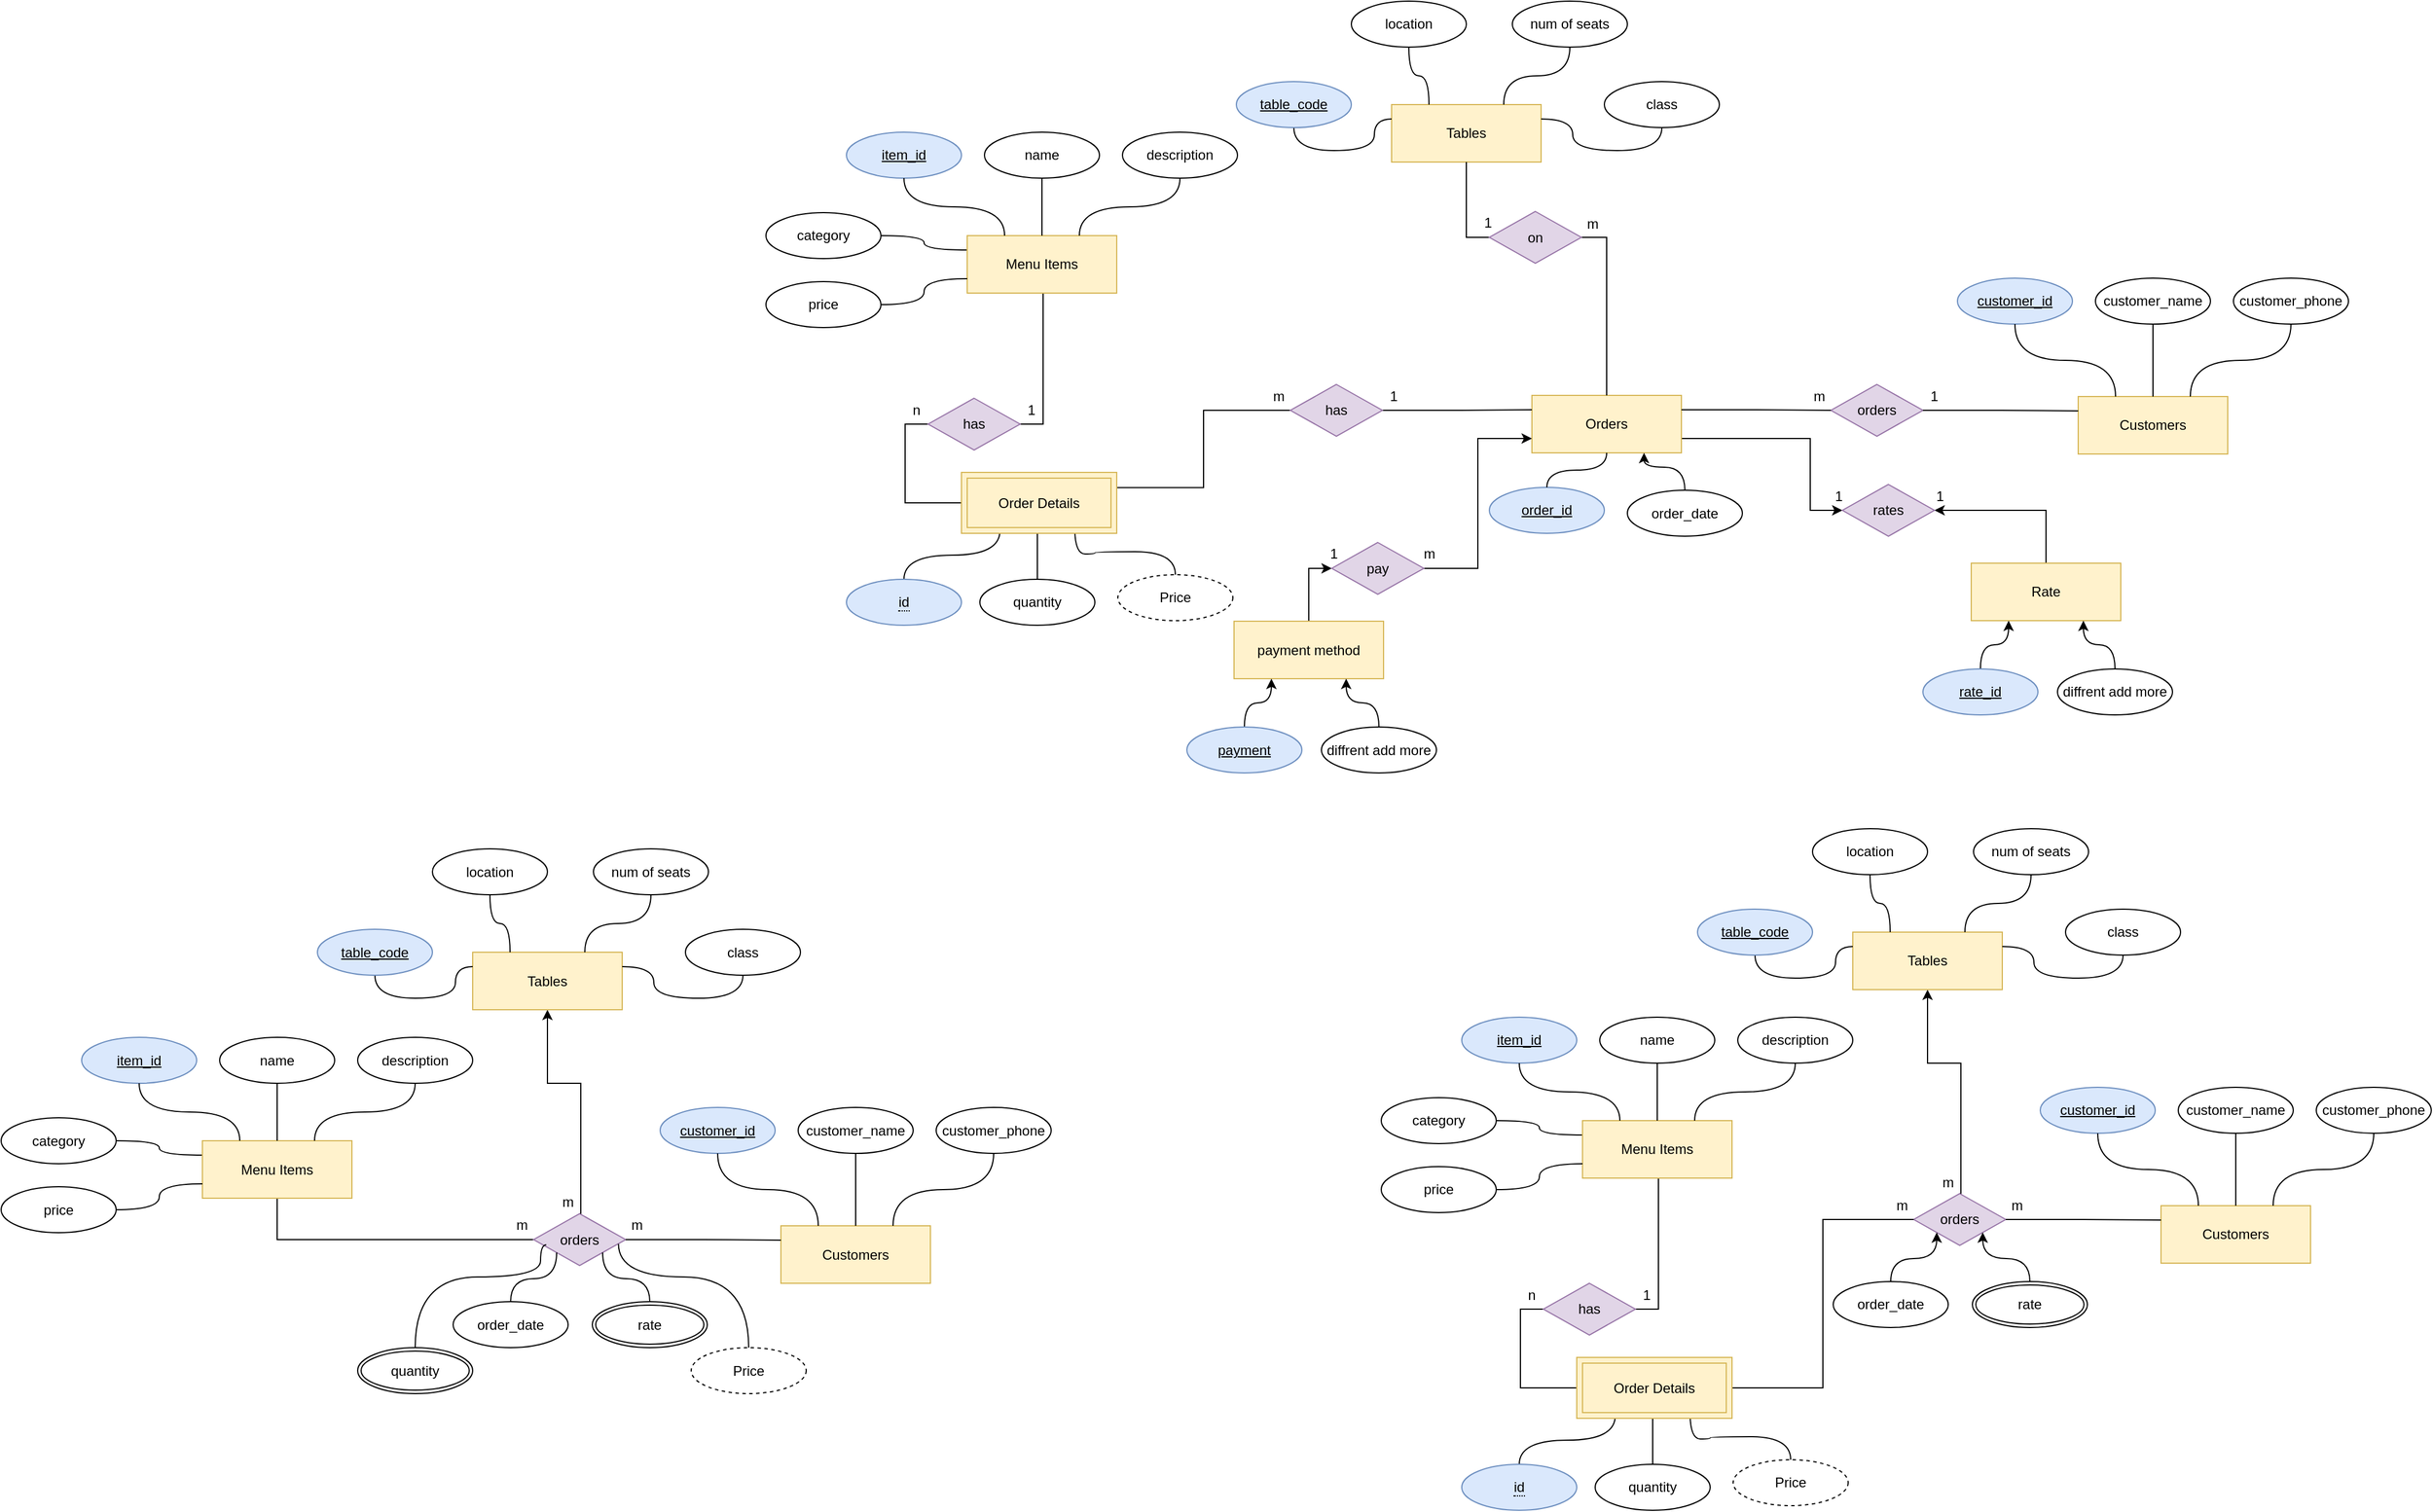 <mxfile version="24.1.0" type="github">
  <diagram name="Page-1" id="CKj48DAWiWCRyITGraYO">
    <mxGraphModel dx="3343" dy="807" grid="1" gridSize="10" guides="1" tooltips="1" connect="1" arrows="1" fold="1" page="1" pageScale="1" pageWidth="1500" pageHeight="1400" math="0" shadow="0">
      <root>
        <mxCell id="0" />
        <mxCell id="1" parent="0" />
        <mxCell id="1pBHq02dKkBtK17RjuQz-1" value="Customers" style="whiteSpace=wrap;html=1;align=center;fillColor=#fff2cc;strokeColor=#d6b656;" parent="1" vertex="1">
          <mxGeometry x="1176" y="394" width="130" height="50" as="geometry" />
        </mxCell>
        <mxCell id="1pBHq02dKkBtK17RjuQz-2" value="customer_id" style="ellipse;whiteSpace=wrap;html=1;align=center;fontStyle=4;fillColor=#dae8fc;strokeColor=#6c8ebf;" parent="1" vertex="1">
          <mxGeometry x="1071" y="291" width="100" height="40" as="geometry" />
        </mxCell>
        <mxCell id="1pBHq02dKkBtK17RjuQz-3" value="customer_name" style="ellipse;whiteSpace=wrap;html=1;align=center;" parent="1" vertex="1">
          <mxGeometry x="1191" y="291" width="100" height="40" as="geometry" />
        </mxCell>
        <mxCell id="1pBHq02dKkBtK17RjuQz-4" value="customer_phone" style="ellipse;whiteSpace=wrap;html=1;align=center;" parent="1" vertex="1">
          <mxGeometry x="1311" y="291" width="100" height="40" as="geometry" />
        </mxCell>
        <mxCell id="1pBHq02dKkBtK17RjuQz-6" value="" style="endArrow=none;html=1;rounded=0;exitX=0.5;exitY=1;exitDx=0;exitDy=0;entryX=0.25;entryY=0;entryDx=0;entryDy=0;edgeStyle=orthogonalEdgeStyle;curved=1;" parent="1" source="1pBHq02dKkBtK17RjuQz-2" target="1pBHq02dKkBtK17RjuQz-1" edge="1">
          <mxGeometry width="50" height="50" relative="1" as="geometry">
            <mxPoint x="1201" y="441" as="sourcePoint" />
            <mxPoint x="1251" y="391" as="targetPoint" />
          </mxGeometry>
        </mxCell>
        <mxCell id="1pBHq02dKkBtK17RjuQz-7" value="" style="endArrow=none;html=1;rounded=0;exitX=0.5;exitY=1;exitDx=0;exitDy=0;entryX=0.5;entryY=0;entryDx=0;entryDy=0;edgeStyle=orthogonalEdgeStyle;curved=1;" parent="1" source="1pBHq02dKkBtK17RjuQz-3" target="1pBHq02dKkBtK17RjuQz-1" edge="1">
          <mxGeometry width="50" height="50" relative="1" as="geometry">
            <mxPoint x="1201" y="441" as="sourcePoint" />
            <mxPoint x="1251" y="391" as="targetPoint" />
          </mxGeometry>
        </mxCell>
        <mxCell id="1pBHq02dKkBtK17RjuQz-8" value="" style="endArrow=none;html=1;rounded=0;exitX=0.5;exitY=1;exitDx=0;exitDy=0;entryX=0.75;entryY=0;entryDx=0;entryDy=0;edgeStyle=orthogonalEdgeStyle;curved=1;" parent="1" source="1pBHq02dKkBtK17RjuQz-4" target="1pBHq02dKkBtK17RjuQz-1" edge="1">
          <mxGeometry width="50" height="50" relative="1" as="geometry">
            <mxPoint x="1201" y="441" as="sourcePoint" />
            <mxPoint x="1251" y="391" as="targetPoint" />
          </mxGeometry>
        </mxCell>
        <mxCell id="Eqx65Gs6gH6JzsVylJfH-11" style="edgeStyle=orthogonalEdgeStyle;rounded=0;orthogonalLoop=1;jettySize=auto;html=1;exitX=1;exitY=0.75;exitDx=0;exitDy=0;entryX=0;entryY=0.5;entryDx=0;entryDy=0;" edge="1" parent="1" source="1pBHq02dKkBtK17RjuQz-9" target="Eqx65Gs6gH6JzsVylJfH-9">
          <mxGeometry relative="1" as="geometry">
            <Array as="points">
              <mxPoint x="943" y="431" />
              <mxPoint x="943" y="493" />
            </Array>
          </mxGeometry>
        </mxCell>
        <mxCell id="1pBHq02dKkBtK17RjuQz-9" value="Orders" style="whiteSpace=wrap;html=1;align=center;fillColor=#fff2cc;strokeColor=#d6b656;" parent="1" vertex="1">
          <mxGeometry x="701" y="393" width="130" height="50" as="geometry" />
        </mxCell>
        <mxCell id="1pBHq02dKkBtK17RjuQz-11" value="&lt;u&gt;order_id&lt;/u&gt;" style="ellipse;whiteSpace=wrap;html=1;align=center;fillColor=#dae8fc;strokeColor=#6c8ebf;" parent="1" vertex="1">
          <mxGeometry x="664" y="473" width="100" height="40" as="geometry" />
        </mxCell>
        <mxCell id="1pBHq02dKkBtK17RjuQz-14" value="" style="endArrow=none;html=1;rounded=0;exitX=0.5;exitY=0;exitDx=0;exitDy=0;entryX=0.5;entryY=1;entryDx=0;entryDy=0;edgeStyle=orthogonalEdgeStyle;curved=1;" parent="1" source="1pBHq02dKkBtK17RjuQz-11" target="1pBHq02dKkBtK17RjuQz-9" edge="1">
          <mxGeometry width="50" height="50" relative="1" as="geometry">
            <mxPoint x="726" y="453" as="sourcePoint" />
            <mxPoint x="776" y="403" as="targetPoint" />
          </mxGeometry>
        </mxCell>
        <mxCell id="1pBHq02dKkBtK17RjuQz-16" value="orders" style="shape=rhombus;perimeter=rhombusPerimeter;whiteSpace=wrap;html=1;align=center;fillColor=#e1d5e7;strokeColor=#9673a6;" parent="1" vertex="1">
          <mxGeometry x="961" y="383.5" width="80" height="45" as="geometry" />
        </mxCell>
        <mxCell id="1pBHq02dKkBtK17RjuQz-17" value="" style="endArrow=none;html=1;rounded=0;exitX=1;exitY=0.25;exitDx=0;exitDy=0;entryX=0;entryY=0.5;entryDx=0;entryDy=0;edgeStyle=orthogonalEdgeStyle;" parent="1" source="1pBHq02dKkBtK17RjuQz-9" target="1pBHq02dKkBtK17RjuQz-16" edge="1">
          <mxGeometry relative="1" as="geometry">
            <mxPoint x="921" y="403" as="sourcePoint" />
            <mxPoint x="1081" y="403" as="targetPoint" />
          </mxGeometry>
        </mxCell>
        <mxCell id="1pBHq02dKkBtK17RjuQz-18" value="" style="endArrow=none;html=1;rounded=0;entryX=0;entryY=0.25;entryDx=0;entryDy=0;exitX=1;exitY=0.5;exitDx=0;exitDy=0;edgeStyle=orthogonalEdgeStyle;" parent="1" source="1pBHq02dKkBtK17RjuQz-16" target="1pBHq02dKkBtK17RjuQz-1" edge="1">
          <mxGeometry relative="1" as="geometry">
            <mxPoint x="921" y="391" as="sourcePoint" />
            <mxPoint x="1081" y="391" as="targetPoint" />
          </mxGeometry>
        </mxCell>
        <mxCell id="1pBHq02dKkBtK17RjuQz-19" value="1" style="text;html=1;strokeColor=none;fillColor=none;align=center;verticalAlign=middle;whiteSpace=wrap;rounded=0;" parent="1" vertex="1">
          <mxGeometry x="1041" y="383.5" width="20" height="20" as="geometry" />
        </mxCell>
        <mxCell id="1pBHq02dKkBtK17RjuQz-22" value="m" style="text;html=1;strokeColor=none;fillColor=none;align=center;verticalAlign=middle;whiteSpace=wrap;rounded=0;" parent="1" vertex="1">
          <mxGeometry x="941" y="383.5" width="20" height="20" as="geometry" />
        </mxCell>
        <mxCell id="1pBHq02dKkBtK17RjuQz-91" style="edgeStyle=orthogonalEdgeStyle;rounded=0;orthogonalLoop=1;jettySize=auto;html=1;entryX=0;entryY=0.5;entryDx=0;entryDy=0;endArrow=none;endFill=0;exitX=0;exitY=0.5;exitDx=0;exitDy=0;" parent="1" source="1pBHq02dKkBtK17RjuQz-92" target="1pBHq02dKkBtK17RjuQz-44" edge="1">
          <mxGeometry relative="1" as="geometry">
            <mxPoint x="181" y="483" as="sourcePoint" />
          </mxGeometry>
        </mxCell>
        <mxCell id="1pBHq02dKkBtK17RjuQz-89" style="edgeStyle=orthogonalEdgeStyle;rounded=0;orthogonalLoop=1;jettySize=auto;html=1;exitX=0.5;exitY=0;exitDx=0;exitDy=0;entryX=0.25;entryY=1;entryDx=0;entryDy=0;curved=1;endArrow=none;endFill=0;" parent="1" source="1pBHq02dKkBtK17RjuQz-93" edge="1">
          <mxGeometry relative="1" as="geometry">
            <mxPoint x="151" y="549" as="sourcePoint" />
            <mxPoint x="238.5" y="510" as="targetPoint" />
          </mxGeometry>
        </mxCell>
        <mxCell id="1pBHq02dKkBtK17RjuQz-88" style="edgeStyle=orthogonalEdgeStyle;rounded=0;orthogonalLoop=1;jettySize=auto;html=1;exitX=0.5;exitY=0;exitDx=0;exitDy=0;entryX=0.5;entryY=1;entryDx=0;entryDy=0;endArrow=none;endFill=0;" parent="1" source="1pBHq02dKkBtK17RjuQz-26" edge="1">
          <mxGeometry relative="1" as="geometry">
            <mxPoint x="271" y="510" as="targetPoint" />
          </mxGeometry>
        </mxCell>
        <mxCell id="1pBHq02dKkBtK17RjuQz-26" value="quantity" style="ellipse;whiteSpace=wrap;html=1;align=center;" parent="1" vertex="1">
          <mxGeometry x="221" y="553" width="100" height="40" as="geometry" />
        </mxCell>
        <mxCell id="1pBHq02dKkBtK17RjuQz-35" style="edgeStyle=orthogonalEdgeStyle;rounded=0;orthogonalLoop=1;jettySize=auto;html=1;exitX=1;exitY=0.5;exitDx=0;exitDy=0;entryX=0;entryY=0.25;entryDx=0;entryDy=0;endArrow=none;endFill=0;" parent="1" source="1pBHq02dKkBtK17RjuQz-31" target="1pBHq02dKkBtK17RjuQz-9" edge="1">
          <mxGeometry relative="1" as="geometry">
            <mxPoint x="621" y="418.19" as="targetPoint" />
          </mxGeometry>
        </mxCell>
        <mxCell id="1pBHq02dKkBtK17RjuQz-36" style="edgeStyle=orthogonalEdgeStyle;rounded=0;orthogonalLoop=1;jettySize=auto;html=1;exitX=0;exitY=0.5;exitDx=0;exitDy=0;endArrow=none;endFill=0;entryX=1;entryY=0.25;entryDx=0;entryDy=0;" parent="1" source="1pBHq02dKkBtK17RjuQz-31" target="1pBHq02dKkBtK17RjuQz-92" edge="1">
          <mxGeometry relative="1" as="geometry">
            <mxPoint x="361" y="473" as="targetPoint" />
          </mxGeometry>
        </mxCell>
        <mxCell id="1pBHq02dKkBtK17RjuQz-31" value="has" style="shape=rhombus;perimeter=rhombusPerimeter;whiteSpace=wrap;html=1;align=center;fillColor=#e1d5e7;strokeColor=#9673a6;" parent="1" vertex="1">
          <mxGeometry x="491" y="383.5" width="80" height="45" as="geometry" />
        </mxCell>
        <mxCell id="1pBHq02dKkBtK17RjuQz-32" value="1" style="text;html=1;strokeColor=none;fillColor=none;align=center;verticalAlign=middle;whiteSpace=wrap;rounded=0;" parent="1" vertex="1">
          <mxGeometry x="571" y="383.5" width="20" height="20" as="geometry" />
        </mxCell>
        <mxCell id="1pBHq02dKkBtK17RjuQz-33" value="m" style="text;html=1;strokeColor=none;fillColor=none;align=center;verticalAlign=middle;whiteSpace=wrap;rounded=0;" parent="1" vertex="1">
          <mxGeometry x="471" y="383.5" width="20" height="20" as="geometry" />
        </mxCell>
        <mxCell id="1pBHq02dKkBtK17RjuQz-87" style="edgeStyle=orthogonalEdgeStyle;rounded=0;orthogonalLoop=1;jettySize=auto;html=1;exitX=0.5;exitY=0;exitDx=0;exitDy=0;entryX=0.75;entryY=1;entryDx=0;entryDy=0;curved=1;endArrow=none;endFill=0;" parent="1" source="1pBHq02dKkBtK17RjuQz-34" edge="1">
          <mxGeometry relative="1" as="geometry">
            <mxPoint x="303.5" y="510" as="targetPoint" />
          </mxGeometry>
        </mxCell>
        <mxCell id="1pBHq02dKkBtK17RjuQz-34" value="Price" style="ellipse;whiteSpace=wrap;html=1;align=center;dashed=1;" parent="1" vertex="1">
          <mxGeometry x="341" y="549" width="100" height="40" as="geometry" />
        </mxCell>
        <mxCell id="1pBHq02dKkBtK17RjuQz-55" style="edgeStyle=orthogonalEdgeStyle;rounded=0;orthogonalLoop=1;jettySize=auto;html=1;exitX=0;exitY=0.25;exitDx=0;exitDy=0;entryX=1;entryY=0.5;entryDx=0;entryDy=0;curved=1;endArrow=none;endFill=0;" parent="1" source="1pBHq02dKkBtK17RjuQz-37" target="1pBHq02dKkBtK17RjuQz-51" edge="1">
          <mxGeometry relative="1" as="geometry" />
        </mxCell>
        <mxCell id="1pBHq02dKkBtK17RjuQz-90" style="edgeStyle=orthogonalEdgeStyle;rounded=0;orthogonalLoop=1;jettySize=auto;html=1;exitX=0.5;exitY=1;exitDx=0;exitDy=0;entryX=1;entryY=0.5;entryDx=0;entryDy=0;endArrow=none;endFill=0;" parent="1" source="1pBHq02dKkBtK17RjuQz-37" target="1pBHq02dKkBtK17RjuQz-44" edge="1">
          <mxGeometry relative="1" as="geometry">
            <Array as="points">
              <mxPoint x="246" y="304" />
              <mxPoint x="276" y="304" />
              <mxPoint x="276" y="418" />
            </Array>
          </mxGeometry>
        </mxCell>
        <mxCell id="1pBHq02dKkBtK17RjuQz-37" value="Menu Items" style="whiteSpace=wrap;html=1;align=center;fillColor=#fff2cc;strokeColor=#d6b656;" parent="1" vertex="1">
          <mxGeometry x="210" y="254" width="130" height="50" as="geometry" />
        </mxCell>
        <mxCell id="1pBHq02dKkBtK17RjuQz-38" value="item_id" style="ellipse;whiteSpace=wrap;html=1;align=center;fontStyle=4;fillColor=#dae8fc;strokeColor=#6c8ebf;" parent="1" vertex="1">
          <mxGeometry x="105" y="164" width="100" height="40" as="geometry" />
        </mxCell>
        <mxCell id="1pBHq02dKkBtK17RjuQz-39" value="name" style="ellipse;whiteSpace=wrap;html=1;align=center;" parent="1" vertex="1">
          <mxGeometry x="225" y="164" width="100" height="40" as="geometry" />
        </mxCell>
        <mxCell id="1pBHq02dKkBtK17RjuQz-40" value="" style="endArrow=none;html=1;rounded=0;exitX=0.5;exitY=1;exitDx=0;exitDy=0;entryX=0.25;entryY=0;entryDx=0;entryDy=0;edgeStyle=orthogonalEdgeStyle;curved=1;" parent="1" source="1pBHq02dKkBtK17RjuQz-38" target="1pBHq02dKkBtK17RjuQz-37" edge="1">
          <mxGeometry width="50" height="50" relative="1" as="geometry">
            <mxPoint x="235" y="314" as="sourcePoint" />
            <mxPoint x="285" y="264" as="targetPoint" />
          </mxGeometry>
        </mxCell>
        <mxCell id="1pBHq02dKkBtK17RjuQz-41" value="" style="endArrow=none;html=1;rounded=0;exitX=0.5;exitY=1;exitDx=0;exitDy=0;entryX=0.5;entryY=0;entryDx=0;entryDy=0;edgeStyle=orthogonalEdgeStyle;curved=1;" parent="1" source="1pBHq02dKkBtK17RjuQz-39" target="1pBHq02dKkBtK17RjuQz-37" edge="1">
          <mxGeometry width="50" height="50" relative="1" as="geometry">
            <mxPoint x="235" y="314" as="sourcePoint" />
            <mxPoint x="285" y="264" as="targetPoint" />
          </mxGeometry>
        </mxCell>
        <mxCell id="1pBHq02dKkBtK17RjuQz-42" value="" style="endArrow=none;html=1;rounded=0;exitX=0.5;exitY=1;exitDx=0;exitDy=0;entryX=0.75;entryY=0;entryDx=0;entryDy=0;edgeStyle=orthogonalEdgeStyle;curved=1;" parent="1" source="1pBHq02dKkBtK17RjuQz-49" target="1pBHq02dKkBtK17RjuQz-37" edge="1">
          <mxGeometry width="50" height="50" relative="1" as="geometry">
            <mxPoint x="395.0" y="204" as="sourcePoint" />
            <mxPoint x="285" y="264" as="targetPoint" />
          </mxGeometry>
        </mxCell>
        <mxCell id="1pBHq02dKkBtK17RjuQz-44" value="has" style="shape=rhombus;perimeter=rhombusPerimeter;whiteSpace=wrap;html=1;align=center;fillColor=#e1d5e7;strokeColor=#9673a6;" parent="1" vertex="1">
          <mxGeometry x="176" y="395.5" width="80" height="45" as="geometry" />
        </mxCell>
        <mxCell id="1pBHq02dKkBtK17RjuQz-45" value="1" style="text;html=1;strokeColor=none;fillColor=none;align=center;verticalAlign=middle;whiteSpace=wrap;rounded=0;" parent="1" vertex="1">
          <mxGeometry x="256" y="395.5" width="20" height="20" as="geometry" />
        </mxCell>
        <mxCell id="1pBHq02dKkBtK17RjuQz-46" value="n" style="text;html=1;strokeColor=none;fillColor=none;align=center;verticalAlign=middle;whiteSpace=wrap;rounded=0;" parent="1" vertex="1">
          <mxGeometry x="156" y="395.5" width="20" height="20" as="geometry" />
        </mxCell>
        <mxCell id="1pBHq02dKkBtK17RjuQz-49" value="description" style="ellipse;whiteSpace=wrap;html=1;align=center;" parent="1" vertex="1">
          <mxGeometry x="345" y="164" width="100" height="40" as="geometry" />
        </mxCell>
        <mxCell id="1pBHq02dKkBtK17RjuQz-51" value="category" style="ellipse;whiteSpace=wrap;html=1;align=center;" parent="1" vertex="1">
          <mxGeometry x="35" y="234" width="100" height="40" as="geometry" />
        </mxCell>
        <mxCell id="1pBHq02dKkBtK17RjuQz-56" style="edgeStyle=orthogonalEdgeStyle;rounded=0;orthogonalLoop=1;jettySize=auto;html=1;exitX=1;exitY=0.5;exitDx=0;exitDy=0;entryX=0;entryY=0.75;entryDx=0;entryDy=0;curved=1;endArrow=none;endFill=0;" parent="1" source="1pBHq02dKkBtK17RjuQz-52" target="1pBHq02dKkBtK17RjuQz-37" edge="1">
          <mxGeometry relative="1" as="geometry" />
        </mxCell>
        <mxCell id="1pBHq02dKkBtK17RjuQz-52" value="price" style="ellipse;whiteSpace=wrap;html=1;align=center;" parent="1" vertex="1">
          <mxGeometry x="35" y="294" width="100" height="40" as="geometry" />
        </mxCell>
        <mxCell id="1pBHq02dKkBtK17RjuQz-110" style="edgeStyle=orthogonalEdgeStyle;rounded=0;orthogonalLoop=1;jettySize=auto;html=1;exitX=0.5;exitY=0;exitDx=0;exitDy=0;entryX=0.75;entryY=1;entryDx=0;entryDy=0;curved=1;" parent="1" source="1pBHq02dKkBtK17RjuQz-57" target="1pBHq02dKkBtK17RjuQz-9" edge="1">
          <mxGeometry relative="1" as="geometry" />
        </mxCell>
        <mxCell id="1pBHq02dKkBtK17RjuQz-57" value="order_date" style="ellipse;whiteSpace=wrap;html=1;align=center;" parent="1" vertex="1">
          <mxGeometry x="784" y="475.5" width="100" height="40" as="geometry" />
        </mxCell>
        <mxCell id="1pBHq02dKkBtK17RjuQz-60" value="Tables" style="whiteSpace=wrap;html=1;align=center;fillColor=#fff2cc;strokeColor=#d6b656;" parent="1" vertex="1">
          <mxGeometry x="579" y="140" width="130" height="50" as="geometry" />
        </mxCell>
        <mxCell id="1pBHq02dKkBtK17RjuQz-82" style="edgeStyle=orthogonalEdgeStyle;rounded=0;orthogonalLoop=1;jettySize=auto;html=1;exitX=0.5;exitY=1;exitDx=0;exitDy=0;entryX=0;entryY=0.25;entryDx=0;entryDy=0;curved=1;endArrow=none;endFill=0;" parent="1" source="1pBHq02dKkBtK17RjuQz-61" target="1pBHq02dKkBtK17RjuQz-60" edge="1">
          <mxGeometry relative="1" as="geometry" />
        </mxCell>
        <mxCell id="1pBHq02dKkBtK17RjuQz-61" value="table_code" style="ellipse;whiteSpace=wrap;html=1;align=center;fontStyle=4;fillColor=#dae8fc;strokeColor=#6c8ebf;" parent="1" vertex="1">
          <mxGeometry x="444" y="120" width="100" height="40" as="geometry" />
        </mxCell>
        <mxCell id="1pBHq02dKkBtK17RjuQz-83" style="edgeStyle=orthogonalEdgeStyle;rounded=0;orthogonalLoop=1;jettySize=auto;html=1;exitX=0.5;exitY=1;exitDx=0;exitDy=0;entryX=0.25;entryY=0;entryDx=0;entryDy=0;curved=1;endArrow=none;endFill=0;" parent="1" source="1pBHq02dKkBtK17RjuQz-62" target="1pBHq02dKkBtK17RjuQz-60" edge="1">
          <mxGeometry relative="1" as="geometry" />
        </mxCell>
        <mxCell id="1pBHq02dKkBtK17RjuQz-62" value="location" style="ellipse;whiteSpace=wrap;html=1;align=center;" parent="1" vertex="1">
          <mxGeometry x="544" y="50" width="100" height="40" as="geometry" />
        </mxCell>
        <mxCell id="1pBHq02dKkBtK17RjuQz-78" style="edgeStyle=orthogonalEdgeStyle;rounded=0;orthogonalLoop=1;jettySize=auto;html=1;exitX=0.5;exitY=1;exitDx=0;exitDy=0;entryX=0.75;entryY=0;entryDx=0;entryDy=0;endArrow=none;endFill=0;curved=1;" parent="1" source="1pBHq02dKkBtK17RjuQz-63" target="1pBHq02dKkBtK17RjuQz-60" edge="1">
          <mxGeometry relative="1" as="geometry" />
        </mxCell>
        <mxCell id="1pBHq02dKkBtK17RjuQz-63" value="num of seats" style="ellipse;whiteSpace=wrap;html=1;align=center;" parent="1" vertex="1">
          <mxGeometry x="684" y="50" width="100" height="40" as="geometry" />
        </mxCell>
        <mxCell id="1pBHq02dKkBtK17RjuQz-81" style="edgeStyle=orthogonalEdgeStyle;rounded=0;orthogonalLoop=1;jettySize=auto;html=1;exitX=0.5;exitY=1;exitDx=0;exitDy=0;entryX=1;entryY=0.25;entryDx=0;entryDy=0;curved=1;endArrow=none;endFill=0;" parent="1" source="1pBHq02dKkBtK17RjuQz-67" target="1pBHq02dKkBtK17RjuQz-60" edge="1">
          <mxGeometry relative="1" as="geometry" />
        </mxCell>
        <mxCell id="1pBHq02dKkBtK17RjuQz-67" value="class" style="ellipse;whiteSpace=wrap;html=1;align=center;" parent="1" vertex="1">
          <mxGeometry x="764" y="120" width="100" height="40" as="geometry" />
        </mxCell>
        <mxCell id="1pBHq02dKkBtK17RjuQz-84" style="edgeStyle=orthogonalEdgeStyle;rounded=0;orthogonalLoop=1;jettySize=auto;html=1;exitX=0;exitY=0.5;exitDx=0;exitDy=0;entryX=0.5;entryY=1;entryDx=0;entryDy=0;endArrow=none;endFill=0;" parent="1" source="1pBHq02dKkBtK17RjuQz-73" target="1pBHq02dKkBtK17RjuQz-60" edge="1">
          <mxGeometry relative="1" as="geometry" />
        </mxCell>
        <mxCell id="1pBHq02dKkBtK17RjuQz-86" style="edgeStyle=orthogonalEdgeStyle;rounded=0;orthogonalLoop=1;jettySize=auto;html=1;exitX=1;exitY=0.5;exitDx=0;exitDy=0;entryX=0.5;entryY=0;entryDx=0;entryDy=0;endArrow=none;endFill=0;" parent="1" source="1pBHq02dKkBtK17RjuQz-73" target="1pBHq02dKkBtK17RjuQz-9" edge="1">
          <mxGeometry relative="1" as="geometry" />
        </mxCell>
        <mxCell id="1pBHq02dKkBtK17RjuQz-73" value="on" style="shape=rhombus;perimeter=rhombusPerimeter;whiteSpace=wrap;html=1;align=center;fillColor=#e1d5e7;strokeColor=#9673a6;" parent="1" vertex="1">
          <mxGeometry x="664" y="233" width="80" height="45" as="geometry" />
        </mxCell>
        <mxCell id="1pBHq02dKkBtK17RjuQz-74" value="1" style="text;html=1;strokeColor=none;fillColor=none;align=center;verticalAlign=middle;whiteSpace=wrap;rounded=0;" parent="1" vertex="1">
          <mxGeometry x="653" y="233" width="20" height="20" as="geometry" />
        </mxCell>
        <mxCell id="1pBHq02dKkBtK17RjuQz-75" value="m" style="text;html=1;strokeColor=none;fillColor=none;align=center;verticalAlign=middle;whiteSpace=wrap;rounded=0;" parent="1" vertex="1">
          <mxGeometry x="744" y="234" width="20" height="20" as="geometry" />
        </mxCell>
        <mxCell id="1pBHq02dKkBtK17RjuQz-92" value="Order Details" style="shape=ext;margin=3;double=1;whiteSpace=wrap;html=1;align=center;fillColor=#fff2cc;strokeColor=#d6b656;" parent="1" vertex="1">
          <mxGeometry x="205" y="460" width="135" height="53" as="geometry" />
        </mxCell>
        <mxCell id="1pBHq02dKkBtK17RjuQz-93" value="&lt;span style=&quot;border-bottom: 1px dotted&quot;&gt;id&lt;/span&gt;" style="ellipse;whiteSpace=wrap;html=1;align=center;fillColor=#dae8fc;strokeColor=#6c8ebf;" parent="1" vertex="1">
          <mxGeometry x="105" y="553" width="100" height="40" as="geometry" />
        </mxCell>
        <mxCell id="kIKHbUtZ5n_wdD_s_o---1" value="Customers" style="whiteSpace=wrap;html=1;align=center;fillColor=#fff2cc;strokeColor=#d6b656;" parent="1" vertex="1">
          <mxGeometry x="1248" y="1098" width="130" height="50" as="geometry" />
        </mxCell>
        <mxCell id="kIKHbUtZ5n_wdD_s_o---2" value="customer_id" style="ellipse;whiteSpace=wrap;html=1;align=center;fontStyle=4;fillColor=#dae8fc;strokeColor=#6c8ebf;" parent="1" vertex="1">
          <mxGeometry x="1143" y="995" width="100" height="40" as="geometry" />
        </mxCell>
        <mxCell id="kIKHbUtZ5n_wdD_s_o---3" value="customer_name" style="ellipse;whiteSpace=wrap;html=1;align=center;" parent="1" vertex="1">
          <mxGeometry x="1263" y="995" width="100" height="40" as="geometry" />
        </mxCell>
        <mxCell id="kIKHbUtZ5n_wdD_s_o---4" value="customer_phone" style="ellipse;whiteSpace=wrap;html=1;align=center;" parent="1" vertex="1">
          <mxGeometry x="1383" y="995" width="100" height="40" as="geometry" />
        </mxCell>
        <mxCell id="kIKHbUtZ5n_wdD_s_o---5" value="" style="endArrow=none;html=1;rounded=0;exitX=0.5;exitY=1;exitDx=0;exitDy=0;entryX=0.25;entryY=0;entryDx=0;entryDy=0;edgeStyle=orthogonalEdgeStyle;curved=1;" parent="1" source="kIKHbUtZ5n_wdD_s_o---2" target="kIKHbUtZ5n_wdD_s_o---1" edge="1">
          <mxGeometry width="50" height="50" relative="1" as="geometry">
            <mxPoint x="1273" y="1145" as="sourcePoint" />
            <mxPoint x="1323" y="1095" as="targetPoint" />
          </mxGeometry>
        </mxCell>
        <mxCell id="kIKHbUtZ5n_wdD_s_o---6" value="" style="endArrow=none;html=1;rounded=0;exitX=0.5;exitY=1;exitDx=0;exitDy=0;entryX=0.5;entryY=0;entryDx=0;entryDy=0;edgeStyle=orthogonalEdgeStyle;curved=1;" parent="1" source="kIKHbUtZ5n_wdD_s_o---3" target="kIKHbUtZ5n_wdD_s_o---1" edge="1">
          <mxGeometry width="50" height="50" relative="1" as="geometry">
            <mxPoint x="1273" y="1145" as="sourcePoint" />
            <mxPoint x="1323" y="1095" as="targetPoint" />
          </mxGeometry>
        </mxCell>
        <mxCell id="kIKHbUtZ5n_wdD_s_o---7" value="" style="endArrow=none;html=1;rounded=0;exitX=0.5;exitY=1;exitDx=0;exitDy=0;entryX=0.75;entryY=0;entryDx=0;entryDy=0;edgeStyle=orthogonalEdgeStyle;curved=1;" parent="1" source="kIKHbUtZ5n_wdD_s_o---4" target="kIKHbUtZ5n_wdD_s_o---1" edge="1">
          <mxGeometry width="50" height="50" relative="1" as="geometry">
            <mxPoint x="1273" y="1145" as="sourcePoint" />
            <mxPoint x="1323" y="1095" as="targetPoint" />
          </mxGeometry>
        </mxCell>
        <mxCell id="kIKHbUtZ5n_wdD_s_o---62" style="edgeStyle=orthogonalEdgeStyle;rounded=0;orthogonalLoop=1;jettySize=auto;html=1;exitX=0.5;exitY=0;exitDx=0;exitDy=0;entryX=0.5;entryY=1;entryDx=0;entryDy=0;" parent="1" source="kIKHbUtZ5n_wdD_s_o---11" target="kIKHbUtZ5n_wdD_s_o---44" edge="1">
          <mxGeometry relative="1" as="geometry">
            <Array as="points">
              <mxPoint x="1074" y="974" />
              <mxPoint x="1045" y="974" />
            </Array>
          </mxGeometry>
        </mxCell>
        <mxCell id="kIKHbUtZ5n_wdD_s_o---11" value="orders" style="shape=rhombus;perimeter=rhombusPerimeter;whiteSpace=wrap;html=1;align=center;fillColor=#e1d5e7;strokeColor=#9673a6;" parent="1" vertex="1">
          <mxGeometry x="1033" y="1087.5" width="80" height="45" as="geometry" />
        </mxCell>
        <mxCell id="kIKHbUtZ5n_wdD_s_o---12" value="" style="endArrow=none;html=1;rounded=0;exitX=1;exitY=0.5;exitDx=0;exitDy=0;entryX=0;entryY=0.5;entryDx=0;entryDy=0;edgeStyle=orthogonalEdgeStyle;" parent="1" source="kIKHbUtZ5n_wdD_s_o---58" target="kIKHbUtZ5n_wdD_s_o---11" edge="1">
          <mxGeometry relative="1" as="geometry">
            <mxPoint x="903" y="1109.5" as="sourcePoint" />
            <mxPoint x="1153" y="1107" as="targetPoint" />
          </mxGeometry>
        </mxCell>
        <mxCell id="kIKHbUtZ5n_wdD_s_o---13" value="" style="endArrow=none;html=1;rounded=0;entryX=0;entryY=0.25;entryDx=0;entryDy=0;exitX=1;exitY=0.5;exitDx=0;exitDy=0;edgeStyle=orthogonalEdgeStyle;" parent="1" source="kIKHbUtZ5n_wdD_s_o---11" target="kIKHbUtZ5n_wdD_s_o---1" edge="1">
          <mxGeometry relative="1" as="geometry">
            <mxPoint x="993" y="1095" as="sourcePoint" />
            <mxPoint x="1153" y="1095" as="targetPoint" />
          </mxGeometry>
        </mxCell>
        <mxCell id="kIKHbUtZ5n_wdD_s_o---14" value="m" style="text;html=1;strokeColor=none;fillColor=none;align=center;verticalAlign=middle;whiteSpace=wrap;rounded=0;" parent="1" vertex="1">
          <mxGeometry x="1113" y="1087.5" width="20" height="20" as="geometry" />
        </mxCell>
        <mxCell id="kIKHbUtZ5n_wdD_s_o---15" value="m" style="text;html=1;strokeColor=none;fillColor=none;align=center;verticalAlign=middle;whiteSpace=wrap;rounded=0;" parent="1" vertex="1">
          <mxGeometry x="1053" y="1067.5" width="20" height="20" as="geometry" />
        </mxCell>
        <mxCell id="kIKHbUtZ5n_wdD_s_o---16" style="edgeStyle=orthogonalEdgeStyle;rounded=0;orthogonalLoop=1;jettySize=auto;html=1;entryX=0;entryY=0.5;entryDx=0;entryDy=0;endArrow=none;endFill=0;exitX=0;exitY=0.5;exitDx=0;exitDy=0;" parent="1" source="kIKHbUtZ5n_wdD_s_o---58" target="kIKHbUtZ5n_wdD_s_o---35" edge="1">
          <mxGeometry relative="1" as="geometry">
            <mxPoint x="716" y="1253" as="sourcePoint" />
          </mxGeometry>
        </mxCell>
        <mxCell id="kIKHbUtZ5n_wdD_s_o---17" style="edgeStyle=orthogonalEdgeStyle;rounded=0;orthogonalLoop=1;jettySize=auto;html=1;exitX=0.5;exitY=0;exitDx=0;exitDy=0;entryX=0.25;entryY=1;entryDx=0;entryDy=0;curved=1;endArrow=none;endFill=0;" parent="1" source="kIKHbUtZ5n_wdD_s_o---59" edge="1">
          <mxGeometry relative="1" as="geometry">
            <mxPoint x="686" y="1319" as="sourcePoint" />
            <mxPoint x="773.5" y="1280" as="targetPoint" />
          </mxGeometry>
        </mxCell>
        <mxCell id="kIKHbUtZ5n_wdD_s_o---18" style="edgeStyle=orthogonalEdgeStyle;rounded=0;orthogonalLoop=1;jettySize=auto;html=1;exitX=0.5;exitY=0;exitDx=0;exitDy=0;entryX=0.5;entryY=1;entryDx=0;entryDy=0;endArrow=none;endFill=0;" parent="1" source="kIKHbUtZ5n_wdD_s_o---19" edge="1">
          <mxGeometry relative="1" as="geometry">
            <mxPoint x="806" y="1280" as="targetPoint" />
          </mxGeometry>
        </mxCell>
        <mxCell id="kIKHbUtZ5n_wdD_s_o---19" value="quantity" style="ellipse;whiteSpace=wrap;html=1;align=center;" parent="1" vertex="1">
          <mxGeometry x="756" y="1323" width="100" height="40" as="geometry" />
        </mxCell>
        <mxCell id="kIKHbUtZ5n_wdD_s_o---25" style="edgeStyle=orthogonalEdgeStyle;rounded=0;orthogonalLoop=1;jettySize=auto;html=1;exitX=0.5;exitY=0;exitDx=0;exitDy=0;entryX=0.75;entryY=1;entryDx=0;entryDy=0;curved=1;endArrow=none;endFill=0;" parent="1" source="kIKHbUtZ5n_wdD_s_o---26" edge="1">
          <mxGeometry relative="1" as="geometry">
            <mxPoint x="838.5" y="1280" as="targetPoint" />
          </mxGeometry>
        </mxCell>
        <mxCell id="kIKHbUtZ5n_wdD_s_o---26" value="Price" style="ellipse;whiteSpace=wrap;html=1;align=center;dashed=1;" parent="1" vertex="1">
          <mxGeometry x="876" y="1319" width="100" height="40" as="geometry" />
        </mxCell>
        <mxCell id="kIKHbUtZ5n_wdD_s_o---27" style="edgeStyle=orthogonalEdgeStyle;rounded=0;orthogonalLoop=1;jettySize=auto;html=1;exitX=0;exitY=0.25;exitDx=0;exitDy=0;entryX=1;entryY=0.5;entryDx=0;entryDy=0;curved=1;endArrow=none;endFill=0;" parent="1" source="kIKHbUtZ5n_wdD_s_o---29" target="kIKHbUtZ5n_wdD_s_o---39" edge="1">
          <mxGeometry relative="1" as="geometry" />
        </mxCell>
        <mxCell id="kIKHbUtZ5n_wdD_s_o---28" style="edgeStyle=orthogonalEdgeStyle;rounded=0;orthogonalLoop=1;jettySize=auto;html=1;exitX=0.5;exitY=1;exitDx=0;exitDy=0;entryX=1;entryY=0.5;entryDx=0;entryDy=0;endArrow=none;endFill=0;" parent="1" source="kIKHbUtZ5n_wdD_s_o---29" target="kIKHbUtZ5n_wdD_s_o---35" edge="1">
          <mxGeometry relative="1" as="geometry">
            <Array as="points">
              <mxPoint x="781" y="1074" />
              <mxPoint x="811" y="1074" />
              <mxPoint x="811" y="1188" />
            </Array>
          </mxGeometry>
        </mxCell>
        <mxCell id="kIKHbUtZ5n_wdD_s_o---29" value="Menu Items" style="whiteSpace=wrap;html=1;align=center;fillColor=#fff2cc;strokeColor=#d6b656;" parent="1" vertex="1">
          <mxGeometry x="745" y="1024" width="130" height="50" as="geometry" />
        </mxCell>
        <mxCell id="kIKHbUtZ5n_wdD_s_o---30" value="item_id" style="ellipse;whiteSpace=wrap;html=1;align=center;fontStyle=4;fillColor=#dae8fc;strokeColor=#6c8ebf;" parent="1" vertex="1">
          <mxGeometry x="640" y="934" width="100" height="40" as="geometry" />
        </mxCell>
        <mxCell id="kIKHbUtZ5n_wdD_s_o---31" value="name" style="ellipse;whiteSpace=wrap;html=1;align=center;" parent="1" vertex="1">
          <mxGeometry x="760" y="934" width="100" height="40" as="geometry" />
        </mxCell>
        <mxCell id="kIKHbUtZ5n_wdD_s_o---32" value="" style="endArrow=none;html=1;rounded=0;exitX=0.5;exitY=1;exitDx=0;exitDy=0;entryX=0.25;entryY=0;entryDx=0;entryDy=0;edgeStyle=orthogonalEdgeStyle;curved=1;" parent="1" source="kIKHbUtZ5n_wdD_s_o---30" target="kIKHbUtZ5n_wdD_s_o---29" edge="1">
          <mxGeometry width="50" height="50" relative="1" as="geometry">
            <mxPoint x="770" y="1084" as="sourcePoint" />
            <mxPoint x="820" y="1034" as="targetPoint" />
          </mxGeometry>
        </mxCell>
        <mxCell id="kIKHbUtZ5n_wdD_s_o---33" value="" style="endArrow=none;html=1;rounded=0;exitX=0.5;exitY=1;exitDx=0;exitDy=0;entryX=0.5;entryY=0;entryDx=0;entryDy=0;edgeStyle=orthogonalEdgeStyle;curved=1;" parent="1" source="kIKHbUtZ5n_wdD_s_o---31" target="kIKHbUtZ5n_wdD_s_o---29" edge="1">
          <mxGeometry width="50" height="50" relative="1" as="geometry">
            <mxPoint x="770" y="1084" as="sourcePoint" />
            <mxPoint x="820" y="1034" as="targetPoint" />
          </mxGeometry>
        </mxCell>
        <mxCell id="kIKHbUtZ5n_wdD_s_o---34" value="" style="endArrow=none;html=1;rounded=0;exitX=0.5;exitY=1;exitDx=0;exitDy=0;entryX=0.75;entryY=0;entryDx=0;entryDy=0;edgeStyle=orthogonalEdgeStyle;curved=1;" parent="1" source="kIKHbUtZ5n_wdD_s_o---38" target="kIKHbUtZ5n_wdD_s_o---29" edge="1">
          <mxGeometry width="50" height="50" relative="1" as="geometry">
            <mxPoint x="930.0" y="974" as="sourcePoint" />
            <mxPoint x="820" y="1034" as="targetPoint" />
          </mxGeometry>
        </mxCell>
        <mxCell id="kIKHbUtZ5n_wdD_s_o---35" value="has" style="shape=rhombus;perimeter=rhombusPerimeter;whiteSpace=wrap;html=1;align=center;fillColor=#e1d5e7;strokeColor=#9673a6;" parent="1" vertex="1">
          <mxGeometry x="711" y="1165.5" width="80" height="45" as="geometry" />
        </mxCell>
        <mxCell id="kIKHbUtZ5n_wdD_s_o---36" value="1" style="text;html=1;strokeColor=none;fillColor=none;align=center;verticalAlign=middle;whiteSpace=wrap;rounded=0;" parent="1" vertex="1">
          <mxGeometry x="791" y="1165.5" width="20" height="20" as="geometry" />
        </mxCell>
        <mxCell id="kIKHbUtZ5n_wdD_s_o---37" value="n" style="text;html=1;strokeColor=none;fillColor=none;align=center;verticalAlign=middle;whiteSpace=wrap;rounded=0;" parent="1" vertex="1">
          <mxGeometry x="691" y="1165.5" width="20" height="20" as="geometry" />
        </mxCell>
        <mxCell id="kIKHbUtZ5n_wdD_s_o---38" value="description" style="ellipse;whiteSpace=wrap;html=1;align=center;" parent="1" vertex="1">
          <mxGeometry x="880" y="934" width="100" height="40" as="geometry" />
        </mxCell>
        <mxCell id="kIKHbUtZ5n_wdD_s_o---39" value="category" style="ellipse;whiteSpace=wrap;html=1;align=center;" parent="1" vertex="1">
          <mxGeometry x="570" y="1004" width="100" height="40" as="geometry" />
        </mxCell>
        <mxCell id="kIKHbUtZ5n_wdD_s_o---40" style="edgeStyle=orthogonalEdgeStyle;rounded=0;orthogonalLoop=1;jettySize=auto;html=1;exitX=1;exitY=0.5;exitDx=0;exitDy=0;entryX=0;entryY=0.75;entryDx=0;entryDy=0;curved=1;endArrow=none;endFill=0;" parent="1" source="kIKHbUtZ5n_wdD_s_o---41" target="kIKHbUtZ5n_wdD_s_o---29" edge="1">
          <mxGeometry relative="1" as="geometry" />
        </mxCell>
        <mxCell id="kIKHbUtZ5n_wdD_s_o---41" value="price" style="ellipse;whiteSpace=wrap;html=1;align=center;" parent="1" vertex="1">
          <mxGeometry x="570" y="1064" width="100" height="40" as="geometry" />
        </mxCell>
        <mxCell id="kIKHbUtZ5n_wdD_s_o---42" style="edgeStyle=orthogonalEdgeStyle;rounded=0;orthogonalLoop=1;jettySize=auto;html=1;exitX=0.5;exitY=0;exitDx=0;exitDy=0;entryX=0;entryY=1;entryDx=0;entryDy=0;curved=1;" parent="1" source="kIKHbUtZ5n_wdD_s_o---43" target="kIKHbUtZ5n_wdD_s_o---11" edge="1">
          <mxGeometry relative="1" as="geometry" />
        </mxCell>
        <mxCell id="kIKHbUtZ5n_wdD_s_o---43" value="order_date" style="ellipse;whiteSpace=wrap;html=1;align=center;" parent="1" vertex="1">
          <mxGeometry x="963" y="1164" width="100" height="40" as="geometry" />
        </mxCell>
        <mxCell id="kIKHbUtZ5n_wdD_s_o---44" value="Tables" style="whiteSpace=wrap;html=1;align=center;fillColor=#fff2cc;strokeColor=#d6b656;" parent="1" vertex="1">
          <mxGeometry x="980" y="860" width="130" height="50" as="geometry" />
        </mxCell>
        <mxCell id="kIKHbUtZ5n_wdD_s_o---45" style="edgeStyle=orthogonalEdgeStyle;rounded=0;orthogonalLoop=1;jettySize=auto;html=1;exitX=0.5;exitY=1;exitDx=0;exitDy=0;entryX=0;entryY=0.25;entryDx=0;entryDy=0;curved=1;endArrow=none;endFill=0;" parent="1" source="kIKHbUtZ5n_wdD_s_o---46" target="kIKHbUtZ5n_wdD_s_o---44" edge="1">
          <mxGeometry relative="1" as="geometry" />
        </mxCell>
        <mxCell id="kIKHbUtZ5n_wdD_s_o---46" value="table_code" style="ellipse;whiteSpace=wrap;html=1;align=center;fontStyle=4;fillColor=#dae8fc;strokeColor=#6c8ebf;" parent="1" vertex="1">
          <mxGeometry x="845" y="840" width="100" height="40" as="geometry" />
        </mxCell>
        <mxCell id="kIKHbUtZ5n_wdD_s_o---47" style="edgeStyle=orthogonalEdgeStyle;rounded=0;orthogonalLoop=1;jettySize=auto;html=1;exitX=0.5;exitY=1;exitDx=0;exitDy=0;entryX=0.25;entryY=0;entryDx=0;entryDy=0;curved=1;endArrow=none;endFill=0;" parent="1" source="kIKHbUtZ5n_wdD_s_o---48" target="kIKHbUtZ5n_wdD_s_o---44" edge="1">
          <mxGeometry relative="1" as="geometry" />
        </mxCell>
        <mxCell id="kIKHbUtZ5n_wdD_s_o---48" value="location" style="ellipse;whiteSpace=wrap;html=1;align=center;" parent="1" vertex="1">
          <mxGeometry x="945" y="770" width="100" height="40" as="geometry" />
        </mxCell>
        <mxCell id="kIKHbUtZ5n_wdD_s_o---49" style="edgeStyle=orthogonalEdgeStyle;rounded=0;orthogonalLoop=1;jettySize=auto;html=1;exitX=0.5;exitY=1;exitDx=0;exitDy=0;entryX=0.75;entryY=0;entryDx=0;entryDy=0;endArrow=none;endFill=0;curved=1;" parent="1" source="kIKHbUtZ5n_wdD_s_o---50" target="kIKHbUtZ5n_wdD_s_o---44" edge="1">
          <mxGeometry relative="1" as="geometry" />
        </mxCell>
        <mxCell id="kIKHbUtZ5n_wdD_s_o---50" value="num of seats" style="ellipse;whiteSpace=wrap;html=1;align=center;" parent="1" vertex="1">
          <mxGeometry x="1085" y="770" width="100" height="40" as="geometry" />
        </mxCell>
        <mxCell id="kIKHbUtZ5n_wdD_s_o---51" style="edgeStyle=orthogonalEdgeStyle;rounded=0;orthogonalLoop=1;jettySize=auto;html=1;exitX=0.5;exitY=1;exitDx=0;exitDy=0;entryX=1;entryY=0.25;entryDx=0;entryDy=0;curved=1;endArrow=none;endFill=0;" parent="1" source="kIKHbUtZ5n_wdD_s_o---52" target="kIKHbUtZ5n_wdD_s_o---44" edge="1">
          <mxGeometry relative="1" as="geometry" />
        </mxCell>
        <mxCell id="kIKHbUtZ5n_wdD_s_o---52" value="class" style="ellipse;whiteSpace=wrap;html=1;align=center;" parent="1" vertex="1">
          <mxGeometry x="1165" y="840" width="100" height="40" as="geometry" />
        </mxCell>
        <mxCell id="kIKHbUtZ5n_wdD_s_o---57" value="m" style="text;html=1;strokeColor=none;fillColor=none;align=center;verticalAlign=middle;whiteSpace=wrap;rounded=0;" parent="1" vertex="1">
          <mxGeometry x="1013" y="1087.5" width="20" height="20" as="geometry" />
        </mxCell>
        <mxCell id="kIKHbUtZ5n_wdD_s_o---58" value="Order Details" style="shape=ext;margin=3;double=1;whiteSpace=wrap;html=1;align=center;fillColor=#fff2cc;strokeColor=#d6b656;" parent="1" vertex="1">
          <mxGeometry x="740" y="1230" width="135" height="53" as="geometry" />
        </mxCell>
        <mxCell id="kIKHbUtZ5n_wdD_s_o---59" value="&lt;span style=&quot;border-bottom: 1px dotted&quot;&gt;id&lt;/span&gt;" style="ellipse;whiteSpace=wrap;html=1;align=center;fillColor=#dae8fc;strokeColor=#6c8ebf;" parent="1" vertex="1">
          <mxGeometry x="640" y="1323" width="100" height="40" as="geometry" />
        </mxCell>
        <mxCell id="kIKHbUtZ5n_wdD_s_o---60" style="edgeStyle=orthogonalEdgeStyle;rounded=0;orthogonalLoop=1;jettySize=auto;html=1;exitX=0.5;exitY=0;exitDx=0;exitDy=0;entryX=1;entryY=1;entryDx=0;entryDy=0;curved=1;" parent="1" source="kIKHbUtZ5n_wdD_s_o---61" target="kIKHbUtZ5n_wdD_s_o---11" edge="1">
          <mxGeometry relative="1" as="geometry" />
        </mxCell>
        <mxCell id="kIKHbUtZ5n_wdD_s_o---61" value="rate" style="ellipse;shape=doubleEllipse;margin=3;whiteSpace=wrap;html=1;align=center;" parent="1" vertex="1">
          <mxGeometry x="1084" y="1164" width="100" height="40" as="geometry" />
        </mxCell>
        <mxCell id="kIKHbUtZ5n_wdD_s_o---63" value="Customers" style="whiteSpace=wrap;html=1;align=center;fillColor=#fff2cc;strokeColor=#d6b656;" parent="1" vertex="1">
          <mxGeometry x="48" y="1115.5" width="130" height="50" as="geometry" />
        </mxCell>
        <mxCell id="kIKHbUtZ5n_wdD_s_o---64" value="customer_id" style="ellipse;whiteSpace=wrap;html=1;align=center;fontStyle=4;fillColor=#dae8fc;strokeColor=#6c8ebf;" parent="1" vertex="1">
          <mxGeometry x="-57" y="1012.5" width="100" height="40" as="geometry" />
        </mxCell>
        <mxCell id="kIKHbUtZ5n_wdD_s_o---65" value="customer_name" style="ellipse;whiteSpace=wrap;html=1;align=center;" parent="1" vertex="1">
          <mxGeometry x="63" y="1012.5" width="100" height="40" as="geometry" />
        </mxCell>
        <mxCell id="kIKHbUtZ5n_wdD_s_o---66" value="customer_phone" style="ellipse;whiteSpace=wrap;html=1;align=center;" parent="1" vertex="1">
          <mxGeometry x="183" y="1012.5" width="100" height="40" as="geometry" />
        </mxCell>
        <mxCell id="kIKHbUtZ5n_wdD_s_o---67" value="" style="endArrow=none;html=1;rounded=0;exitX=0.5;exitY=1;exitDx=0;exitDy=0;entryX=0.25;entryY=0;entryDx=0;entryDy=0;edgeStyle=orthogonalEdgeStyle;curved=1;" parent="1" source="kIKHbUtZ5n_wdD_s_o---64" target="kIKHbUtZ5n_wdD_s_o---63" edge="1">
          <mxGeometry width="50" height="50" relative="1" as="geometry">
            <mxPoint x="73" y="1162.5" as="sourcePoint" />
            <mxPoint x="123" y="1112.5" as="targetPoint" />
          </mxGeometry>
        </mxCell>
        <mxCell id="kIKHbUtZ5n_wdD_s_o---68" value="" style="endArrow=none;html=1;rounded=0;exitX=0.5;exitY=1;exitDx=0;exitDy=0;entryX=0.5;entryY=0;entryDx=0;entryDy=0;edgeStyle=orthogonalEdgeStyle;curved=1;" parent="1" source="kIKHbUtZ5n_wdD_s_o---65" target="kIKHbUtZ5n_wdD_s_o---63" edge="1">
          <mxGeometry width="50" height="50" relative="1" as="geometry">
            <mxPoint x="73" y="1162.5" as="sourcePoint" />
            <mxPoint x="123" y="1112.5" as="targetPoint" />
          </mxGeometry>
        </mxCell>
        <mxCell id="kIKHbUtZ5n_wdD_s_o---69" value="" style="endArrow=none;html=1;rounded=0;exitX=0.5;exitY=1;exitDx=0;exitDy=0;entryX=0.75;entryY=0;entryDx=0;entryDy=0;edgeStyle=orthogonalEdgeStyle;curved=1;" parent="1" source="kIKHbUtZ5n_wdD_s_o---66" target="kIKHbUtZ5n_wdD_s_o---63" edge="1">
          <mxGeometry width="50" height="50" relative="1" as="geometry">
            <mxPoint x="73" y="1162.5" as="sourcePoint" />
            <mxPoint x="123" y="1112.5" as="targetPoint" />
          </mxGeometry>
        </mxCell>
        <mxCell id="kIKHbUtZ5n_wdD_s_o---70" style="edgeStyle=orthogonalEdgeStyle;rounded=0;orthogonalLoop=1;jettySize=auto;html=1;exitX=0.5;exitY=0;exitDx=0;exitDy=0;entryX=0.5;entryY=1;entryDx=0;entryDy=0;" parent="1" source="kIKHbUtZ5n_wdD_s_o---71" target="kIKHbUtZ5n_wdD_s_o---99" edge="1">
          <mxGeometry relative="1" as="geometry">
            <Array as="points">
              <mxPoint x="-126" y="991.5" />
              <mxPoint x="-155" y="991.5" />
            </Array>
          </mxGeometry>
        </mxCell>
        <mxCell id="kIKHbUtZ5n_wdD_s_o---113" style="edgeStyle=orthogonalEdgeStyle;rounded=0;orthogonalLoop=1;jettySize=auto;html=1;exitX=0;exitY=0.5;exitDx=0;exitDy=0;entryX=0.5;entryY=1;entryDx=0;entryDy=0;endArrow=none;endFill=0;" parent="1" source="kIKHbUtZ5n_wdD_s_o---71" target="kIKHbUtZ5n_wdD_s_o---84" edge="1">
          <mxGeometry relative="1" as="geometry" />
        </mxCell>
        <mxCell id="kIKHbUtZ5n_wdD_s_o---71" value="orders" style="shape=rhombus;perimeter=rhombusPerimeter;whiteSpace=wrap;html=1;align=center;fillColor=#e1d5e7;strokeColor=#9673a6;" parent="1" vertex="1">
          <mxGeometry x="-167" y="1105" width="80" height="45" as="geometry" />
        </mxCell>
        <mxCell id="kIKHbUtZ5n_wdD_s_o---73" value="" style="endArrow=none;html=1;rounded=0;entryX=0;entryY=0.25;entryDx=0;entryDy=0;exitX=1;exitY=0.5;exitDx=0;exitDy=0;edgeStyle=orthogonalEdgeStyle;" parent="1" source="kIKHbUtZ5n_wdD_s_o---71" target="kIKHbUtZ5n_wdD_s_o---63" edge="1">
          <mxGeometry relative="1" as="geometry">
            <mxPoint x="-207" y="1112.5" as="sourcePoint" />
            <mxPoint x="-47" y="1112.5" as="targetPoint" />
          </mxGeometry>
        </mxCell>
        <mxCell id="kIKHbUtZ5n_wdD_s_o---74" value="m" style="text;html=1;strokeColor=none;fillColor=none;align=center;verticalAlign=middle;whiteSpace=wrap;rounded=0;" parent="1" vertex="1">
          <mxGeometry x="-87" y="1105" width="20" height="20" as="geometry" />
        </mxCell>
        <mxCell id="kIKHbUtZ5n_wdD_s_o---75" value="m" style="text;html=1;strokeColor=none;fillColor=none;align=center;verticalAlign=middle;whiteSpace=wrap;rounded=0;" parent="1" vertex="1">
          <mxGeometry x="-147" y="1085" width="20" height="20" as="geometry" />
        </mxCell>
        <mxCell id="kIKHbUtZ5n_wdD_s_o---81" value="Price" style="ellipse;whiteSpace=wrap;html=1;align=center;dashed=1;" parent="1" vertex="1">
          <mxGeometry x="-30" y="1221.5" width="100" height="40" as="geometry" />
        </mxCell>
        <mxCell id="kIKHbUtZ5n_wdD_s_o---82" style="edgeStyle=orthogonalEdgeStyle;rounded=0;orthogonalLoop=1;jettySize=auto;html=1;exitX=0;exitY=0.25;exitDx=0;exitDy=0;entryX=1;entryY=0.5;entryDx=0;entryDy=0;curved=1;endArrow=none;endFill=0;" parent="1" source="kIKHbUtZ5n_wdD_s_o---84" target="kIKHbUtZ5n_wdD_s_o---94" edge="1">
          <mxGeometry relative="1" as="geometry" />
        </mxCell>
        <mxCell id="kIKHbUtZ5n_wdD_s_o---84" value="Menu Items" style="whiteSpace=wrap;html=1;align=center;fillColor=#fff2cc;strokeColor=#d6b656;" parent="1" vertex="1">
          <mxGeometry x="-455" y="1041.5" width="130" height="50" as="geometry" />
        </mxCell>
        <mxCell id="kIKHbUtZ5n_wdD_s_o---85" value="item_id" style="ellipse;whiteSpace=wrap;html=1;align=center;fontStyle=4;fillColor=#dae8fc;strokeColor=#6c8ebf;" parent="1" vertex="1">
          <mxGeometry x="-560" y="951.5" width="100" height="40" as="geometry" />
        </mxCell>
        <mxCell id="kIKHbUtZ5n_wdD_s_o---86" value="name" style="ellipse;whiteSpace=wrap;html=1;align=center;" parent="1" vertex="1">
          <mxGeometry x="-440" y="951.5" width="100" height="40" as="geometry" />
        </mxCell>
        <mxCell id="kIKHbUtZ5n_wdD_s_o---87" value="" style="endArrow=none;html=1;rounded=0;exitX=0.5;exitY=1;exitDx=0;exitDy=0;entryX=0.25;entryY=0;entryDx=0;entryDy=0;edgeStyle=orthogonalEdgeStyle;curved=1;" parent="1" source="kIKHbUtZ5n_wdD_s_o---85" target="kIKHbUtZ5n_wdD_s_o---84" edge="1">
          <mxGeometry width="50" height="50" relative="1" as="geometry">
            <mxPoint x="-430" y="1101.5" as="sourcePoint" />
            <mxPoint x="-380" y="1051.5" as="targetPoint" />
          </mxGeometry>
        </mxCell>
        <mxCell id="kIKHbUtZ5n_wdD_s_o---88" value="" style="endArrow=none;html=1;rounded=0;exitX=0.5;exitY=1;exitDx=0;exitDy=0;entryX=0.5;entryY=0;entryDx=0;entryDy=0;edgeStyle=orthogonalEdgeStyle;curved=1;" parent="1" source="kIKHbUtZ5n_wdD_s_o---86" target="kIKHbUtZ5n_wdD_s_o---84" edge="1">
          <mxGeometry width="50" height="50" relative="1" as="geometry">
            <mxPoint x="-430" y="1101.5" as="sourcePoint" />
            <mxPoint x="-380" y="1051.5" as="targetPoint" />
          </mxGeometry>
        </mxCell>
        <mxCell id="kIKHbUtZ5n_wdD_s_o---89" value="" style="endArrow=none;html=1;rounded=0;exitX=0.5;exitY=1;exitDx=0;exitDy=0;entryX=0.75;entryY=0;entryDx=0;entryDy=0;edgeStyle=orthogonalEdgeStyle;curved=1;" parent="1" source="kIKHbUtZ5n_wdD_s_o---93" target="kIKHbUtZ5n_wdD_s_o---84" edge="1">
          <mxGeometry width="50" height="50" relative="1" as="geometry">
            <mxPoint x="-270.0" y="991.5" as="sourcePoint" />
            <mxPoint x="-380" y="1051.5" as="targetPoint" />
          </mxGeometry>
        </mxCell>
        <mxCell id="kIKHbUtZ5n_wdD_s_o---93" value="description" style="ellipse;whiteSpace=wrap;html=1;align=center;" parent="1" vertex="1">
          <mxGeometry x="-320" y="951.5" width="100" height="40" as="geometry" />
        </mxCell>
        <mxCell id="kIKHbUtZ5n_wdD_s_o---94" value="category" style="ellipse;whiteSpace=wrap;html=1;align=center;" parent="1" vertex="1">
          <mxGeometry x="-630" y="1021.5" width="100" height="40" as="geometry" />
        </mxCell>
        <mxCell id="kIKHbUtZ5n_wdD_s_o---95" style="edgeStyle=orthogonalEdgeStyle;rounded=0;orthogonalLoop=1;jettySize=auto;html=1;exitX=1;exitY=0.5;exitDx=0;exitDy=0;entryX=0;entryY=0.75;entryDx=0;entryDy=0;curved=1;endArrow=none;endFill=0;" parent="1" source="kIKHbUtZ5n_wdD_s_o---96" target="kIKHbUtZ5n_wdD_s_o---84" edge="1">
          <mxGeometry relative="1" as="geometry" />
        </mxCell>
        <mxCell id="kIKHbUtZ5n_wdD_s_o---96" value="price" style="ellipse;whiteSpace=wrap;html=1;align=center;" parent="1" vertex="1">
          <mxGeometry x="-630" y="1081.5" width="100" height="40" as="geometry" />
        </mxCell>
        <mxCell id="kIKHbUtZ5n_wdD_s_o---97" style="edgeStyle=orthogonalEdgeStyle;rounded=0;orthogonalLoop=1;jettySize=auto;html=1;exitX=0.5;exitY=0;exitDx=0;exitDy=0;entryX=0;entryY=1;entryDx=0;entryDy=0;curved=1;endArrow=none;endFill=0;" parent="1" source="kIKHbUtZ5n_wdD_s_o---98" target="kIKHbUtZ5n_wdD_s_o---71" edge="1">
          <mxGeometry relative="1" as="geometry" />
        </mxCell>
        <mxCell id="kIKHbUtZ5n_wdD_s_o---98" value="order_date" style="ellipse;whiteSpace=wrap;html=1;align=center;" parent="1" vertex="1">
          <mxGeometry x="-237" y="1181.5" width="100" height="40" as="geometry" />
        </mxCell>
        <mxCell id="kIKHbUtZ5n_wdD_s_o---99" value="Tables" style="whiteSpace=wrap;html=1;align=center;fillColor=#fff2cc;strokeColor=#d6b656;" parent="1" vertex="1">
          <mxGeometry x="-220" y="877.5" width="130" height="50" as="geometry" />
        </mxCell>
        <mxCell id="kIKHbUtZ5n_wdD_s_o---100" style="edgeStyle=orthogonalEdgeStyle;rounded=0;orthogonalLoop=1;jettySize=auto;html=1;exitX=0.5;exitY=1;exitDx=0;exitDy=0;entryX=0;entryY=0.25;entryDx=0;entryDy=0;curved=1;endArrow=none;endFill=0;" parent="1" source="kIKHbUtZ5n_wdD_s_o---101" target="kIKHbUtZ5n_wdD_s_o---99" edge="1">
          <mxGeometry relative="1" as="geometry" />
        </mxCell>
        <mxCell id="kIKHbUtZ5n_wdD_s_o---101" value="table_code" style="ellipse;whiteSpace=wrap;html=1;align=center;fontStyle=4;fillColor=#dae8fc;strokeColor=#6c8ebf;" parent="1" vertex="1">
          <mxGeometry x="-355" y="857.5" width="100" height="40" as="geometry" />
        </mxCell>
        <mxCell id="kIKHbUtZ5n_wdD_s_o---102" style="edgeStyle=orthogonalEdgeStyle;rounded=0;orthogonalLoop=1;jettySize=auto;html=1;exitX=0.5;exitY=1;exitDx=0;exitDy=0;entryX=0.25;entryY=0;entryDx=0;entryDy=0;curved=1;endArrow=none;endFill=0;" parent="1" source="kIKHbUtZ5n_wdD_s_o---103" target="kIKHbUtZ5n_wdD_s_o---99" edge="1">
          <mxGeometry relative="1" as="geometry" />
        </mxCell>
        <mxCell id="kIKHbUtZ5n_wdD_s_o---103" value="location" style="ellipse;whiteSpace=wrap;html=1;align=center;" parent="1" vertex="1">
          <mxGeometry x="-255" y="787.5" width="100" height="40" as="geometry" />
        </mxCell>
        <mxCell id="kIKHbUtZ5n_wdD_s_o---104" style="edgeStyle=orthogonalEdgeStyle;rounded=0;orthogonalLoop=1;jettySize=auto;html=1;exitX=0.5;exitY=1;exitDx=0;exitDy=0;entryX=0.75;entryY=0;entryDx=0;entryDy=0;endArrow=none;endFill=0;curved=1;" parent="1" source="kIKHbUtZ5n_wdD_s_o---105" target="kIKHbUtZ5n_wdD_s_o---99" edge="1">
          <mxGeometry relative="1" as="geometry" />
        </mxCell>
        <mxCell id="kIKHbUtZ5n_wdD_s_o---105" value="num of seats" style="ellipse;whiteSpace=wrap;html=1;align=center;" parent="1" vertex="1">
          <mxGeometry x="-115" y="787.5" width="100" height="40" as="geometry" />
        </mxCell>
        <mxCell id="kIKHbUtZ5n_wdD_s_o---106" style="edgeStyle=orthogonalEdgeStyle;rounded=0;orthogonalLoop=1;jettySize=auto;html=1;exitX=0.5;exitY=1;exitDx=0;exitDy=0;entryX=1;entryY=0.25;entryDx=0;entryDy=0;curved=1;endArrow=none;endFill=0;" parent="1" source="kIKHbUtZ5n_wdD_s_o---107" target="kIKHbUtZ5n_wdD_s_o---99" edge="1">
          <mxGeometry relative="1" as="geometry" />
        </mxCell>
        <mxCell id="kIKHbUtZ5n_wdD_s_o---107" value="class" style="ellipse;whiteSpace=wrap;html=1;align=center;" parent="1" vertex="1">
          <mxGeometry x="-35" y="857.5" width="100" height="40" as="geometry" />
        </mxCell>
        <mxCell id="kIKHbUtZ5n_wdD_s_o---108" value="m" style="text;html=1;strokeColor=none;fillColor=none;align=center;verticalAlign=middle;whiteSpace=wrap;rounded=0;" parent="1" vertex="1">
          <mxGeometry x="-187" y="1105" width="20" height="20" as="geometry" />
        </mxCell>
        <mxCell id="kIKHbUtZ5n_wdD_s_o---111" style="edgeStyle=orthogonalEdgeStyle;rounded=0;orthogonalLoop=1;jettySize=auto;html=1;exitX=0.5;exitY=0;exitDx=0;exitDy=0;entryX=1;entryY=1;entryDx=0;entryDy=0;curved=1;endArrow=none;endFill=0;" parent="1" source="kIKHbUtZ5n_wdD_s_o---112" target="kIKHbUtZ5n_wdD_s_o---71" edge="1">
          <mxGeometry relative="1" as="geometry" />
        </mxCell>
        <mxCell id="kIKHbUtZ5n_wdD_s_o---112" value="rate" style="ellipse;shape=doubleEllipse;margin=3;whiteSpace=wrap;html=1;align=center;" parent="1" vertex="1">
          <mxGeometry x="-116" y="1181.5" width="100" height="40" as="geometry" />
        </mxCell>
        <mxCell id="kIKHbUtZ5n_wdD_s_o---114" style="edgeStyle=orthogonalEdgeStyle;rounded=0;orthogonalLoop=1;jettySize=auto;html=1;exitX=0.5;exitY=0;exitDx=0;exitDy=0;entryX=0.922;entryY=0.583;entryDx=0;entryDy=0;entryPerimeter=0;curved=1;endArrow=none;endFill=0;" parent="1" source="kIKHbUtZ5n_wdD_s_o---81" target="kIKHbUtZ5n_wdD_s_o---71" edge="1">
          <mxGeometry relative="1" as="geometry">
            <Array as="points">
              <mxPoint x="20" y="1160" />
              <mxPoint x="-93" y="1160" />
            </Array>
          </mxGeometry>
        </mxCell>
        <mxCell id="kIKHbUtZ5n_wdD_s_o---115" style="edgeStyle=orthogonalEdgeStyle;rounded=0;orthogonalLoop=1;jettySize=auto;html=1;exitX=0.5;exitY=0;exitDx=0;exitDy=0;entryX=0.137;entryY=0.599;entryDx=0;entryDy=0;entryPerimeter=0;curved=1;endArrow=none;endFill=0;" parent="1" source="kIKHbUtZ5n_wdD_s_o---116" target="kIKHbUtZ5n_wdD_s_o---71" edge="1">
          <mxGeometry relative="1" as="geometry">
            <mxPoint x="-270" y="1221.5" as="sourcePoint" />
            <Array as="points">
              <mxPoint x="-270" y="1160" />
              <mxPoint x="-161" y="1160" />
              <mxPoint x="-161" y="1132" />
            </Array>
          </mxGeometry>
        </mxCell>
        <mxCell id="kIKHbUtZ5n_wdD_s_o---116" value="quantity" style="ellipse;shape=doubleEllipse;margin=3;whiteSpace=wrap;html=1;align=center;" parent="1" vertex="1">
          <mxGeometry x="-320" y="1221.5" width="100" height="40" as="geometry" />
        </mxCell>
        <mxCell id="Eqx65Gs6gH6JzsVylJfH-10" style="edgeStyle=orthogonalEdgeStyle;rounded=0;orthogonalLoop=1;jettySize=auto;html=1;exitX=0.5;exitY=0;exitDx=0;exitDy=0;entryX=1;entryY=0.5;entryDx=0;entryDy=0;" edge="1" parent="1" source="Eqx65Gs6gH6JzsVylJfH-3" target="Eqx65Gs6gH6JzsVylJfH-9">
          <mxGeometry relative="1" as="geometry" />
        </mxCell>
        <mxCell id="Eqx65Gs6gH6JzsVylJfH-3" value="Rate" style="whiteSpace=wrap;html=1;align=center;fillColor=#fff2cc;strokeColor=#d6b656;" vertex="1" parent="1">
          <mxGeometry x="1083" y="539" width="130" height="50" as="geometry" />
        </mxCell>
        <mxCell id="Eqx65Gs6gH6JzsVylJfH-5" style="edgeStyle=orthogonalEdgeStyle;rounded=0;orthogonalLoop=1;jettySize=auto;html=1;exitX=0.5;exitY=0;exitDx=0;exitDy=0;entryX=0.25;entryY=1;entryDx=0;entryDy=0;curved=1;" edge="1" parent="1" source="Eqx65Gs6gH6JzsVylJfH-4" target="Eqx65Gs6gH6JzsVylJfH-3">
          <mxGeometry relative="1" as="geometry" />
        </mxCell>
        <mxCell id="Eqx65Gs6gH6JzsVylJfH-4" value="rate_id" style="ellipse;whiteSpace=wrap;html=1;align=center;fontStyle=4;fillColor=#dae8fc;strokeColor=#6c8ebf;" vertex="1" parent="1">
          <mxGeometry x="1041" y="631" width="100" height="40" as="geometry" />
        </mxCell>
        <mxCell id="Eqx65Gs6gH6JzsVylJfH-7" style="edgeStyle=orthogonalEdgeStyle;rounded=0;orthogonalLoop=1;jettySize=auto;html=1;exitX=0.5;exitY=0;exitDx=0;exitDy=0;entryX=0.75;entryY=1;entryDx=0;entryDy=0;curved=1;" edge="1" parent="1" source="Eqx65Gs6gH6JzsVylJfH-6" target="Eqx65Gs6gH6JzsVylJfH-3">
          <mxGeometry relative="1" as="geometry" />
        </mxCell>
        <mxCell id="Eqx65Gs6gH6JzsVylJfH-6" value="diffrent add more" style="ellipse;whiteSpace=wrap;html=1;align=center;" vertex="1" parent="1">
          <mxGeometry x="1158" y="631" width="100" height="40" as="geometry" />
        </mxCell>
        <mxCell id="Eqx65Gs6gH6JzsVylJfH-9" value="rates" style="shape=rhombus;perimeter=rhombusPerimeter;whiteSpace=wrap;html=1;align=center;fillColor=#e1d5e7;strokeColor=#9673a6;" vertex="1" parent="1">
          <mxGeometry x="971" y="470.5" width="80" height="45" as="geometry" />
        </mxCell>
        <mxCell id="Eqx65Gs6gH6JzsVylJfH-12" value="1" style="text;html=1;strokeColor=none;fillColor=none;align=center;verticalAlign=middle;whiteSpace=wrap;rounded=0;" vertex="1" parent="1">
          <mxGeometry x="1046" y="470.5" width="20" height="20" as="geometry" />
        </mxCell>
        <mxCell id="Eqx65Gs6gH6JzsVylJfH-13" value="1" style="text;html=1;strokeColor=none;fillColor=none;align=center;verticalAlign=middle;whiteSpace=wrap;rounded=0;" vertex="1" parent="1">
          <mxGeometry x="958" y="470.5" width="20" height="20" as="geometry" />
        </mxCell>
        <mxCell id="Eqx65Gs6gH6JzsVylJfH-25" style="edgeStyle=orthogonalEdgeStyle;rounded=0;orthogonalLoop=1;jettySize=auto;html=1;exitX=0.5;exitY=0;exitDx=0;exitDy=0;entryX=0;entryY=0.5;entryDx=0;entryDy=0;" edge="1" parent="1" source="Eqx65Gs6gH6JzsVylJfH-15" target="Eqx65Gs6gH6JzsVylJfH-20">
          <mxGeometry relative="1" as="geometry">
            <mxPoint x="523" y="551" as="targetPoint" />
          </mxGeometry>
        </mxCell>
        <mxCell id="Eqx65Gs6gH6JzsVylJfH-15" value="payment method" style="whiteSpace=wrap;html=1;align=center;fillColor=#fff2cc;strokeColor=#d6b656;" vertex="1" parent="1">
          <mxGeometry x="442" y="589.5" width="130" height="50" as="geometry" />
        </mxCell>
        <mxCell id="Eqx65Gs6gH6JzsVylJfH-16" style="edgeStyle=orthogonalEdgeStyle;rounded=0;orthogonalLoop=1;jettySize=auto;html=1;exitX=0.5;exitY=0;exitDx=0;exitDy=0;entryX=0.25;entryY=1;entryDx=0;entryDy=0;curved=1;" edge="1" parent="1" source="Eqx65Gs6gH6JzsVylJfH-17" target="Eqx65Gs6gH6JzsVylJfH-15">
          <mxGeometry relative="1" as="geometry" />
        </mxCell>
        <mxCell id="Eqx65Gs6gH6JzsVylJfH-17" value="payment" style="ellipse;whiteSpace=wrap;html=1;align=center;fontStyle=4;fillColor=#dae8fc;strokeColor=#6c8ebf;" vertex="1" parent="1">
          <mxGeometry x="401" y="681.5" width="100" height="40" as="geometry" />
        </mxCell>
        <mxCell id="Eqx65Gs6gH6JzsVylJfH-18" style="edgeStyle=orthogonalEdgeStyle;rounded=0;orthogonalLoop=1;jettySize=auto;html=1;exitX=0.5;exitY=0;exitDx=0;exitDy=0;entryX=0.75;entryY=1;entryDx=0;entryDy=0;curved=1;" edge="1" parent="1" source="Eqx65Gs6gH6JzsVylJfH-19" target="Eqx65Gs6gH6JzsVylJfH-15">
          <mxGeometry relative="1" as="geometry" />
        </mxCell>
        <mxCell id="Eqx65Gs6gH6JzsVylJfH-19" value="diffrent add more" style="ellipse;whiteSpace=wrap;html=1;align=center;" vertex="1" parent="1">
          <mxGeometry x="518" y="681.5" width="100" height="40" as="geometry" />
        </mxCell>
        <mxCell id="Eqx65Gs6gH6JzsVylJfH-26" style="edgeStyle=orthogonalEdgeStyle;rounded=0;orthogonalLoop=1;jettySize=auto;html=1;exitX=1;exitY=0.5;exitDx=0;exitDy=0;entryX=0;entryY=0.75;entryDx=0;entryDy=0;" edge="1" parent="1" source="Eqx65Gs6gH6JzsVylJfH-20" target="1pBHq02dKkBtK17RjuQz-9">
          <mxGeometry relative="1" as="geometry" />
        </mxCell>
        <mxCell id="Eqx65Gs6gH6JzsVylJfH-20" value="pay" style="shape=rhombus;perimeter=rhombusPerimeter;whiteSpace=wrap;html=1;align=center;fillColor=#e1d5e7;strokeColor=#9673a6;" vertex="1" parent="1">
          <mxGeometry x="527" y="521" width="80" height="45" as="geometry" />
        </mxCell>
        <mxCell id="Eqx65Gs6gH6JzsVylJfH-21" value="m" style="text;html=1;strokeColor=none;fillColor=none;align=center;verticalAlign=middle;whiteSpace=wrap;rounded=0;" vertex="1" parent="1">
          <mxGeometry x="602" y="521" width="20" height="20" as="geometry" />
        </mxCell>
        <mxCell id="Eqx65Gs6gH6JzsVylJfH-22" value="1" style="text;html=1;strokeColor=none;fillColor=none;align=center;verticalAlign=middle;whiteSpace=wrap;rounded=0;" vertex="1" parent="1">
          <mxGeometry x="519" y="521" width="20" height="20" as="geometry" />
        </mxCell>
      </root>
    </mxGraphModel>
  </diagram>
</mxfile>
